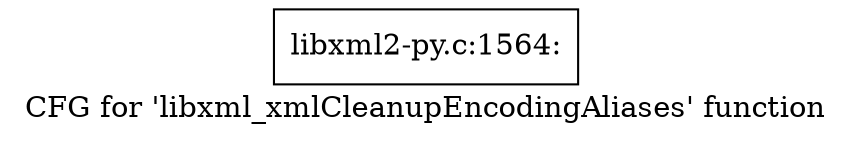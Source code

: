 digraph "CFG for 'libxml_xmlCleanupEncodingAliases' function" {
	label="CFG for 'libxml_xmlCleanupEncodingAliases' function";

	Node0x3d35440 [shape=record,label="{libxml2-py.c:1564:}"];
}
